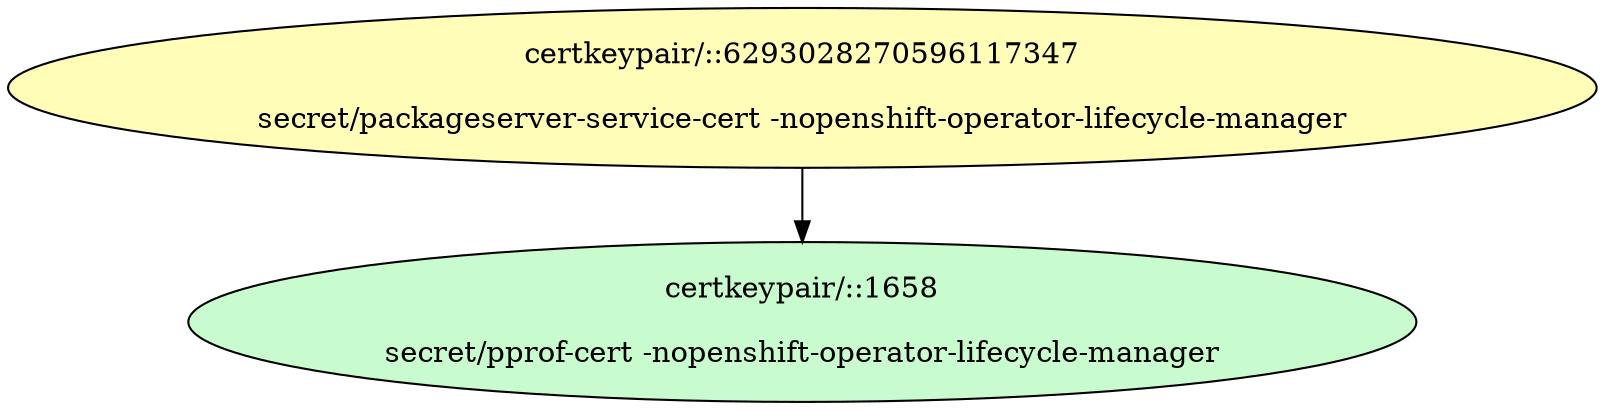 digraph "Local Certificate" {
  // Node definitions.
  0 [
    label="certkeypair/::1658\n\nsecret/pprof-cert -nopenshift-operator-lifecycle-manager\n"
    style=filled
    fillcolor="#c8fbcd"
  ];
  15 [
    label="certkeypair/::6293028270596117347\n\nsecret/packageserver-service-cert -nopenshift-operator-lifecycle-manager\n"
    style=filled
    fillcolor="#fffdb8"
  ];

  // Edge definitions.
  15 -> 0;
}
